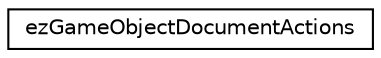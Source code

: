 digraph "Graphical Class Hierarchy"
{
 // LATEX_PDF_SIZE
  edge [fontname="Helvetica",fontsize="10",labelfontname="Helvetica",labelfontsize="10"];
  node [fontname="Helvetica",fontsize="10",shape=record];
  rankdir="LR";
  Node0 [label="ezGameObjectDocumentActions",height=0.2,width=0.4,color="black", fillcolor="white", style="filled",URL="$d0/d1f/classez_game_object_document_actions.htm",tooltip=" "];
}
